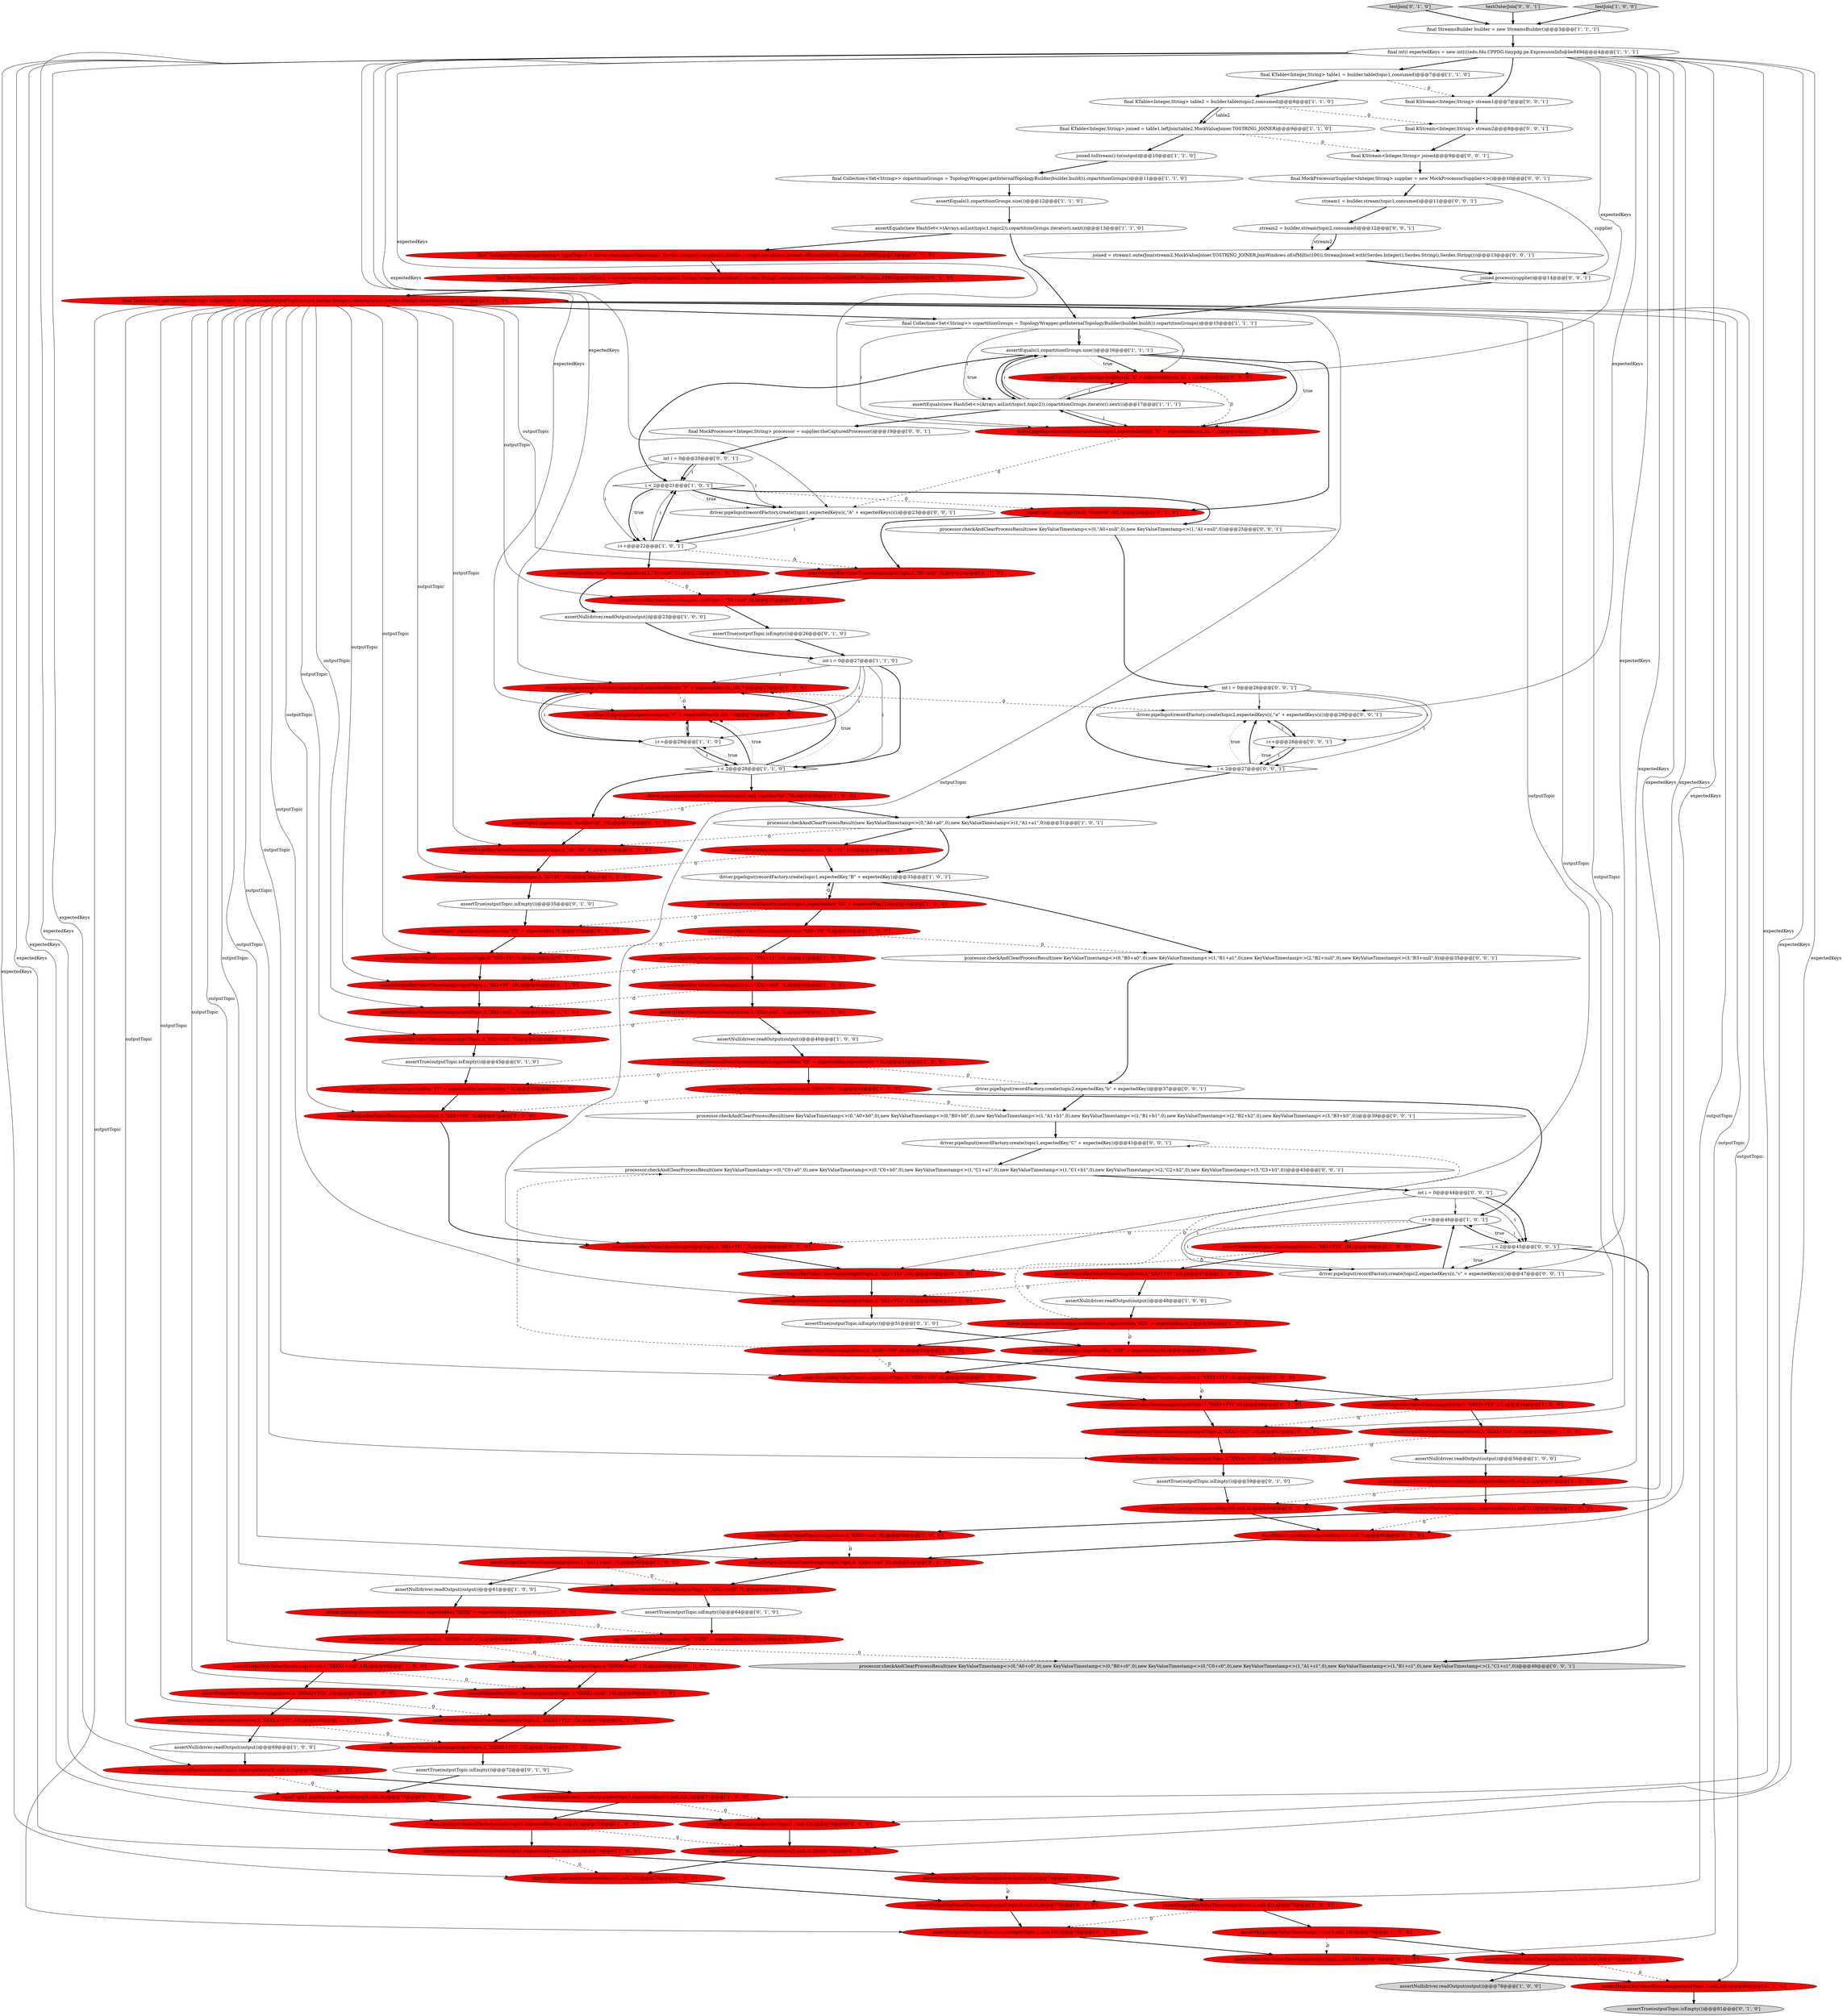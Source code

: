 digraph {
13 [style = filled, label = "final int(( expectedKeys = new int((((edu.fdu.CPPDG.tinypdg.pe.ExpressionInfo@be849d@@@4@@@['1', '1', '1']", fillcolor = white, shape = ellipse image = "AAA0AAABBB1BBB"];
73 [style = filled, label = "assertTrue(outputTopic.isEmpty())@@@26@@@['0', '1', '0']", fillcolor = white, shape = ellipse image = "AAA0AAABBB2BBB"];
122 [style = filled, label = "processor.checkAndClearProcessResult(new KeyValueTimestamp<>(0,\"A0+b0\",0),new KeyValueTimestamp<>(0,\"B0+b0\",0),new KeyValueTimestamp<>(1,\"A1+b1\",0),new KeyValueTimestamp<>(1,\"B1+b1\",0),new KeyValueTimestamp<>(2,\"B2+b2\",0),new KeyValueTimestamp<>(3,\"B3+b3\",0))@@@39@@@['0', '0', '1']", fillcolor = white, shape = ellipse image = "AAA0AAABBB3BBB"];
46 [style = filled, label = "assertOutputKeyValueTimestamp(driver,1,null,42L)@@@75@@@['1', '0', '0']", fillcolor = red, shape = ellipse image = "AAA1AAABBB1BBB"];
133 [style = filled, label = "i < 2@@@27@@@['0', '0', '1']", fillcolor = white, shape = diamond image = "AAA0AAABBB3BBB"];
20 [style = filled, label = "int i = 0@@@27@@@['1', '1', '0']", fillcolor = white, shape = ellipse image = "AAA0AAABBB1BBB"];
58 [style = filled, label = "driver.pipeInput(recordFactory.create(topic1,expectedKeys(3(,null,20L))@@@73@@@['1', '0', '0']", fillcolor = red, shape = ellipse image = "AAA1AAABBB1BBB"];
30 [style = filled, label = "final Collection<Set<String>> copartitionGroups = TopologyWrapper.getInternalTopologyBuilder(builder.build()).copartitionGroups()@@@11@@@['1', '1', '0']", fillcolor = white, shape = ellipse image = "AAA0AAABBB1BBB"];
7 [style = filled, label = "assertNull(driver.readOutput(output))@@@23@@@['1', '0', '0']", fillcolor = white, shape = ellipse image = "AAA0AAABBB1BBB"];
55 [style = filled, label = "driver.pipeInput(recordFactory.create(topic1,expectedKeys(0(,null,0L))@@@70@@@['1', '0', '0']", fillcolor = red, shape = ellipse image = "AAA1AAABBB1BBB"];
98 [style = filled, label = "assertOutputKeyValueTimestamp(outputTopic,2,\"XXX2+YY2\",10L)@@@57@@@['0', '1', '0']", fillcolor = red, shape = ellipse image = "AAA1AAABBB2BBB"];
48 [style = filled, label = "assertOutputKeyValueTimestamp(driver,3,\"XX3+YY3\",15L)@@@47@@@['1', '0', '0']", fillcolor = red, shape = ellipse image = "AAA1AAABBB1BBB"];
72 [style = filled, label = "assertOutputKeyValueTimestamp(outputTopic,3,null,20L)@@@80@@@['0', '1', '0']", fillcolor = red, shape = ellipse image = "AAA1AAABBB2BBB"];
112 [style = filled, label = "inputTopic1.pipeInput(null,\"SomeVal\",42L)@@@23@@@['0', '1', '0']", fillcolor = red, shape = ellipse image = "AAA1AAABBB2BBB"];
117 [style = filled, label = "joined = stream1.outerJoin(stream2,MockValueJoiner.TOSTRING_JOINER,JoinWindows.of(ofMillis(100)),StreamJoined.with(Serdes.Integer(),Serdes.String(),Serdes.String()))@@@13@@@['0', '0', '1']", fillcolor = white, shape = ellipse image = "AAA0AAABBB3BBB"];
6 [style = filled, label = "final KTable<Integer,String> table1 = builder.table(topic1,consumed)@@@7@@@['1', '1', '0']", fillcolor = white, shape = ellipse image = "AAA0AAABBB1BBB"];
123 [style = filled, label = "processor.checkAndClearProcessResult(new KeyValueTimestamp<>(0,\"A0+null\",0),new KeyValueTimestamp<>(1,\"A1+null\",0))@@@25@@@['0', '0', '1']", fillcolor = white, shape = ellipse image = "AAA0AAABBB3BBB"];
125 [style = filled, label = "driver.pipeInput(recordFactory.create(topic1,expectedKeys(i(,\"A\" + expectedKeys(i())@@@23@@@['0', '0', '1']", fillcolor = white, shape = ellipse image = "AAA0AAABBB3BBB"];
53 [style = filled, label = "driver.pipeInput(recordFactory.create(topic1,expectedKey,\"XXX\" + expectedKey,6L))@@@50@@@['1', '0', '0']", fillcolor = red, shape = ellipse image = "AAA1AAABBB1BBB"];
21 [style = filled, label = "final KTable<Integer,String> joined = table1.leftJoin(table2,MockValueJoiner.TOSTRING_JOINER)@@@9@@@['1', '1', '0']", fillcolor = white, shape = ellipse image = "AAA0AAABBB1BBB"];
32 [style = filled, label = "processor.checkAndClearProcessResult(new KeyValueTimestamp<>(0,\"A0+a0\",0),new KeyValueTimestamp<>(1,\"A1+a1\",0))@@@31@@@['1', '0', '1']", fillcolor = white, shape = ellipse image = "AAA0AAABBB1BBB"];
1 [style = filled, label = "i++@@@46@@@['1', '0', '1']", fillcolor = white, shape = ellipse image = "AAA0AAABBB1BBB"];
101 [style = filled, label = "assertTrue(outputTopic.isEmpty())@@@51@@@['0', '1', '0']", fillcolor = white, shape = ellipse image = "AAA0AAABBB2BBB"];
18 [style = filled, label = "joined.toStream().to(output)@@@10@@@['1', '1', '0']", fillcolor = white, shape = ellipse image = "AAA0AAABBB1BBB"];
136 [style = filled, label = "final MockProcessorSupplier<Integer,String> supplier = new MockProcessorSupplier<>()@@@10@@@['0', '0', '1']", fillcolor = white, shape = ellipse image = "AAA0AAABBB3BBB"];
64 [style = filled, label = "assertOutputKeyValueTimestamp(outputTopic,1,\"XXX1+YY1\",6L)@@@56@@@['0', '1', '0']", fillcolor = red, shape = ellipse image = "AAA1AAABBB2BBB"];
37 [style = filled, label = "final Collection<Set<String>> copartitionGroups = TopologyWrapper.getInternalTopologyBuilder(builder.build()).copartitionGroups()@@@15@@@['1', '1', '1']", fillcolor = white, shape = ellipse image = "AAA0AAABBB1BBB"];
138 [style = filled, label = "int i = 0@@@20@@@['0', '0', '1']", fillcolor = white, shape = ellipse image = "AAA0AAABBB3BBB"];
90 [style = filled, label = "assertTrue(outputTopic.isEmpty())@@@72@@@['0', '1', '0']", fillcolor = white, shape = ellipse image = "AAA0AAABBB2BBB"];
104 [style = filled, label = "assertTrue(outputTopic.isEmpty())@@@59@@@['0', '1', '0']", fillcolor = white, shape = ellipse image = "AAA0AAABBB2BBB"];
19 [style = filled, label = "assertOutputKeyValueTimestamp(driver,0,\"XXX0+null\",6L)@@@59@@@['1', '0', '0']", fillcolor = red, shape = ellipse image = "AAA1AAABBB1BBB"];
44 [style = filled, label = "assertOutputKeyValueTimestamp(driver,2,null,10L)@@@76@@@['1', '0', '0']", fillcolor = red, shape = ellipse image = "AAA1AAABBB1BBB"];
8 [style = filled, label = "assertOutputKeyValueTimestamp(driver,3,\"XXXX3+YY3\",15L)@@@68@@@['1', '0', '0']", fillcolor = red, shape = ellipse image = "AAA1AAABBB1BBB"];
135 [style = filled, label = "int i = 0@@@44@@@['0', '0', '1']", fillcolor = white, shape = ellipse image = "AAA0AAABBB3BBB"];
132 [style = filled, label = "final KStream<Integer,String> stream1@@@7@@@['0', '0', '1']", fillcolor = white, shape = ellipse image = "AAA0AAABBB3BBB"];
51 [style = filled, label = "final KTable<Integer,String> table2 = builder.table(topic2,consumed)@@@8@@@['1', '1', '0']", fillcolor = white, shape = ellipse image = "AAA0AAABBB1BBB"];
76 [style = filled, label = "assertOutputKeyValueTimestamp(outputTopic,3,\"XX3+null\",7L)@@@42@@@['0', '1', '0']", fillcolor = red, shape = ellipse image = "AAA1AAABBB2BBB"];
81 [style = filled, label = "assertOutputKeyValueTimestamp(outputTopic,1,\"XX1+Y1\",10L)@@@40@@@['0', '1', '0']", fillcolor = red, shape = ellipse image = "AAA1AAABBB2BBB"];
91 [style = filled, label = "inputTopic1.pipeInput(expectedKeys(2(,null,5L)@@@75@@@['0', '1', '0']", fillcolor = red, shape = ellipse image = "AAA1AAABBB2BBB"];
79 [style = filled, label = "inputTopic1.pipeInput(expectedKey,\"XXX\" + expectedKey,6L)@@@53@@@['0', '1', '0']", fillcolor = red, shape = ellipse image = "AAA1AAABBB2BBB"];
75 [style = filled, label = "inputTopic1.pipeInput(expectedKey,\"XX\" + expectedKey,7L)@@@37@@@['0', '1', '0']", fillcolor = red, shape = ellipse image = "AAA1AAABBB2BBB"];
11 [style = filled, label = "i++@@@22@@@['1', '0', '1']", fillcolor = white, shape = ellipse image = "AAA0AAABBB1BBB"];
127 [style = filled, label = "driver.pipeInput(recordFactory.create(topic1,expectedKey,\"C\" + expectedKey))@@@41@@@['0', '0', '1']", fillcolor = white, shape = ellipse image = "AAA0AAABBB3BBB"];
84 [style = filled, label = "assertOutputKeyValueTimestamp(outputTopic,0,\"X0+Y0\",5L)@@@33@@@['0', '1', '0']", fillcolor = red, shape = ellipse image = "AAA1AAABBB2BBB"];
129 [style = filled, label = "driver.pipeInput(recordFactory.create(topic2,expectedKey,\"b\" + expectedKey))@@@37@@@['0', '0', '1']", fillcolor = white, shape = ellipse image = "AAA0AAABBB3BBB"];
96 [style = filled, label = "assertOutputKeyValueTimestamp(outputTopic,0,\"XXX0+YY0\",6L)@@@55@@@['0', '1', '0']", fillcolor = red, shape = ellipse image = "AAA1AAABBB2BBB"];
89 [style = filled, label = "assertTrue(outputTopic.isEmpty())@@@64@@@['0', '1', '0']", fillcolor = white, shape = ellipse image = "AAA0AAABBB2BBB"];
92 [style = filled, label = "assertOutputKeyValueTimestamp(outputTopic,1,\"X1+Y1\",10L)@@@34@@@['0', '1', '0']", fillcolor = red, shape = ellipse image = "AAA1AAABBB2BBB"];
93 [style = filled, label = "assertOutputKeyValueTimestamp(outputTopic,0,\"XX0+Y0\",7L)@@@39@@@['0', '1', '0']", fillcolor = red, shape = ellipse image = "AAA1AAABBB2BBB"];
40 [style = filled, label = "driver.pipeInput(recordFactory.create(topic1,expectedKey,\"XXXX\" + expectedKey,13L))@@@63@@@['1', '0', '0']", fillcolor = red, shape = ellipse image = "AAA1AAABBB1BBB"];
27 [style = filled, label = "driver.pipeInput(recordFactory.create(topic1,expectedKeys(1(,null,42L))@@@71@@@['1', '0', '0']", fillcolor = red, shape = ellipse image = "AAA1AAABBB1BBB"];
29 [style = filled, label = "driver.pipeInput(recordFactory.create(topic2,expectedKeys(1(,null,7L))@@@58@@@['1', '0', '0']", fillcolor = red, shape = ellipse image = "AAA1AAABBB1BBB"];
78 [style = filled, label = "inputTopic2.pipeInput(expectedKeys(1(,null,7L)@@@61@@@['0', '1', '0']", fillcolor = red, shape = ellipse image = "AAA1AAABBB2BBB"];
23 [style = filled, label = "assertOutputKeyValueTimestamp(driver,3,null,20L)@@@77@@@['1', '0', '0']", fillcolor = red, shape = ellipse image = "AAA1AAABBB1BBB"];
14 [style = filled, label = "assertOutputKeyValueTimestamp(driver,1,\"X1+null\",6L)@@@22@@@['1', '0', '0']", fillcolor = red, shape = ellipse image = "AAA1AAABBB1BBB"];
128 [style = filled, label = "processor.checkAndClearProcessResult(new KeyValueTimestamp<>(0,\"A0+c0\",0),new KeyValueTimestamp<>(0,\"B0+c0\",0),new KeyValueTimestamp<>(0,\"C0+c0\",0),new KeyValueTimestamp<>(1,\"A1+c1\",0),new KeyValueTimestamp<>(1,\"B1+c1\",0),new KeyValueTimestamp<>(1,\"C1+c1\",0))@@@49@@@['0', '0', '1']", fillcolor = lightgray, shape = ellipse image = "AAA0AAABBB3BBB"];
83 [style = filled, label = "assertTrue(outputTopic.isEmpty())@@@35@@@['0', '1', '0']", fillcolor = white, shape = ellipse image = "AAA0AAABBB2BBB"];
9 [style = filled, label = "driver.pipeInput(recordFactory.create(topic2,expectedKeys(i(,\"Y\" + expectedKeys(i(,10L * i))@@@27@@@['1', '0', '0']", fillcolor = red, shape = ellipse image = "AAA1AAABBB1BBB"];
3 [style = filled, label = "final StreamsBuilder builder = new StreamsBuilder()@@@3@@@['1', '1', '1']", fillcolor = white, shape = ellipse image = "AAA0AAABBB1BBB"];
39 [style = filled, label = "assertNull(driver.readOutput(output))@@@48@@@['1', '0', '0']", fillcolor = white, shape = ellipse image = "AAA0AAABBB1BBB"];
70 [style = filled, label = "assertOutputKeyValueTimestamp(outputTopic,3,\"XX3+YY3\",15L)@@@50@@@['0', '1', '0']", fillcolor = red, shape = ellipse image = "AAA1AAABBB2BBB"];
116 [style = filled, label = "final KStream<Integer,String> stream2@@@8@@@['0', '0', '1']", fillcolor = white, shape = ellipse image = "AAA0AAABBB3BBB"];
66 [style = filled, label = "assertOutputKeyValueTimestamp(outputTopic,0,\"X0+null\",5L)@@@24@@@['0', '1', '0']", fillcolor = red, shape = ellipse image = "AAA1AAABBB2BBB"];
82 [style = filled, label = "testJoin['0', '1', '0']", fillcolor = lightgray, shape = diamond image = "AAA0AAABBB2BBB"];
115 [style = filled, label = "final TestInputTopic<Integer,String> inputTopic2 = driver.createInputTopic(topic2,Serdes.Integer().serializer(),Serdes.String().serializer(),Instant.ofEpochMilli(0L),Duration.ZERO)@@@16@@@['0', '1', '0']", fillcolor = red, shape = ellipse image = "AAA1AAABBB2BBB"];
106 [style = filled, label = "inputTopic1.pipeInput(expectedKeys(3(,null,20L)@@@76@@@['0', '1', '0']", fillcolor = red, shape = ellipse image = "AAA1AAABBB2BBB"];
28 [style = filled, label = "driver.pipeInput(recordFactory.create(topic2,expectedKey,\"YY\" + expectedKey,expectedKey * 5L))@@@42@@@['1', '0', '0']", fillcolor = red, shape = ellipse image = "AAA1AAABBB1BBB"];
140 [style = filled, label = "processor.checkAndClearProcessResult(new KeyValueTimestamp<>(0,\"C0+a0\",0),new KeyValueTimestamp<>(0,\"C0+b0\",0),new KeyValueTimestamp<>(1,\"C1+a1\",0),new KeyValueTimestamp<>(1,\"C1+b1\",0),new KeyValueTimestamp<>(2,\"C2+b2\",0),new KeyValueTimestamp<>(3,\"C3+b3\",0))@@@43@@@['0', '0', '1']", fillcolor = white, shape = ellipse image = "AAA0AAABBB3BBB"];
80 [style = filled, label = "assertOutputKeyValueTimestamp(outputTopic,1,\"XXXX1+null\",13L)@@@69@@@['0', '1', '0']", fillcolor = red, shape = ellipse image = "AAA1AAABBB2BBB"];
130 [style = filled, label = "stream1 = builder.stream(topic1,consumed)@@@11@@@['0', '0', '1']", fillcolor = white, shape = ellipse image = "AAA0AAABBB3BBB"];
68 [style = filled, label = "assertOutputKeyValueTimestamp(outputTopic,1,\"X1+null\",6L)@@@25@@@['0', '1', '0']", fillcolor = red, shape = ellipse image = "AAA1AAABBB2BBB"];
85 [style = filled, label = "assertOutputKeyValueTimestamp(outputTopic,0,\"XXXX0+null\",13L)@@@68@@@['0', '1', '0']", fillcolor = red, shape = ellipse image = "AAA1AAABBB2BBB"];
77 [style = filled, label = "inputTopic2.pipeInput(expectedKeys(0(,null,5L)@@@60@@@['0', '1', '0']", fillcolor = red, shape = ellipse image = "AAA1AAABBB2BBB"];
102 [style = filled, label = "inputTopic2.pipeInput(expectedKeys(i(,\"Y\" + expectedKeys(i(,10L * i)@@@30@@@['0', '1', '0']", fillcolor = red, shape = ellipse image = "AAA1AAABBB2BBB"];
4 [style = filled, label = "assertOutputKeyValueTimestamp(driver,0,\"XX0+Y0\",7L)@@@36@@@['1', '0', '0']", fillcolor = red, shape = ellipse image = "AAA1AAABBB1BBB"];
107 [style = filled, label = "assertOutputKeyValueTimestamp(outputTopic,2,\"XX2+YY2\",10L)@@@49@@@['0', '1', '0']", fillcolor = red, shape = ellipse image = "AAA1AAABBB2BBB"];
2 [style = filled, label = "assertOutputKeyValueTimestamp(driver,0,\"XXX0+YY0\",6L)@@@52@@@['1', '0', '0']", fillcolor = red, shape = ellipse image = "AAA1AAABBB1BBB"];
26 [style = filled, label = "assertEquals(1,copartitionGroups.size())@@@16@@@['1', '1', '1']", fillcolor = white, shape = ellipse image = "AAA0AAABBB1BBB"];
60 [style = filled, label = "assertEquals(1,copartitionGroups.size())@@@12@@@['1', '1', '0']", fillcolor = white, shape = ellipse image = "AAA0AAABBB1BBB"];
42 [style = filled, label = "assertOutputKeyValueTimestamp(driver,2,\"XX2+null\",7L)@@@38@@@['1', '0', '0']", fillcolor = red, shape = ellipse image = "AAA1AAABBB1BBB"];
25 [style = filled, label = "assertOutputKeyValueTimestamp(driver,0,\"XX0+YY0\",7L)@@@44@@@['1', '0', '0']", fillcolor = red, shape = ellipse image = "AAA1AAABBB1BBB"];
124 [style = filled, label = "i++@@@28@@@['0', '0', '1']", fillcolor = white, shape = ellipse image = "AAA0AAABBB3BBB"];
119 [style = filled, label = "final MockProcessor<Integer,String> processor = supplier.theCapturedProcessor()@@@19@@@['0', '0', '1']", fillcolor = white, shape = ellipse image = "AAA0AAABBB3BBB"];
139 [style = filled, label = "stream2 = builder.stream(topic2,consumed)@@@12@@@['0', '0', '1']", fillcolor = white, shape = ellipse image = "AAA0AAABBB3BBB"];
99 [style = filled, label = "inputTopic2.pipeInput(expectedKey,\"YY\" + expectedKey,expectedKey * 5L)@@@45@@@['0', '1', '0']", fillcolor = red, shape = ellipse image = "AAA1AAABBB2BBB"];
118 [style = filled, label = "i < 2@@@45@@@['0', '0', '1']", fillcolor = white, shape = diamond image = "AAA0AAABBB3BBB"];
50 [style = filled, label = "driver.pipeInput(recordFactory.create(topic1,expectedKey,\"XX\" + expectedKey,7L))@@@34@@@['1', '0', '0']", fillcolor = red, shape = ellipse image = "AAA1AAABBB1BBB"];
141 [style = filled, label = "driver.pipeInput(recordFactory.create(topic2,expectedKeys(i(,\"a\" + expectedKeys(i())@@@29@@@['0', '0', '1']", fillcolor = white, shape = ellipse image = "AAA0AAABBB3BBB"];
36 [style = filled, label = "assertOutputKeyValueTimestamp(driver,0,\"XXXX0+null\",13L)@@@65@@@['1', '0', '0']", fillcolor = red, shape = ellipse image = "AAA1AAABBB1BBB"];
74 [style = filled, label = "inputTopic1.pipeInput(expectedKey,\"XXXX\" + expectedKey,13L)@@@66@@@['0', '1', '0']", fillcolor = red, shape = ellipse image = "AAA1AAABBB2BBB"];
56 [style = filled, label = "i < 2@@@21@@@['1', '0', '1']", fillcolor = white, shape = diamond image = "AAA0AAABBB1BBB"];
47 [style = filled, label = "assertEquals(new HashSet<>(Arrays.asList(topic1,topic2)),copartitionGroups.iterator().next())@@@13@@@['1', '1', '0']", fillcolor = white, shape = ellipse image = "AAA0AAABBB1BBB"];
120 [style = filled, label = "joined.process(supplier)@@@14@@@['0', '0', '1']", fillcolor = white, shape = ellipse image = "AAA0AAABBB3BBB"];
105 [style = filled, label = "final TestOutputTopic<Integer,String> outputTopic = driver.createOutputTopic(output,Serdes.Integer().deserializer(),Serdes.String().deserializer())@@@17@@@['0', '1', '0']", fillcolor = red, shape = ellipse image = "AAA1AAABBB2BBB"];
43 [style = filled, label = "assertOutputKeyValueTimestamp(driver,3,\"XXX3+YY3\",15L)@@@55@@@['1', '0', '0']", fillcolor = red, shape = ellipse image = "AAA1AAABBB1BBB"];
22 [style = filled, label = "assertNull(driver.readOutput(output))@@@69@@@['1', '0', '0']", fillcolor = white, shape = ellipse image = "AAA0AAABBB1BBB"];
61 [style = filled, label = "driver.pipeInput(recordFactory.create(topic2,null,\"AnotherVal\",73L))@@@29@@@['1', '0', '0']", fillcolor = red, shape = ellipse image = "AAA1AAABBB1BBB"];
65 [style = filled, label = "assertOutputKeyValueTimestamp(outputTopic,3,\"XXX3+YY3\",15L)@@@58@@@['0', '1', '0']", fillcolor = red, shape = ellipse image = "AAA1AAABBB2BBB"];
33 [style = filled, label = "assertOutputKeyValueTimestamp(driver,1,\"X1+Y1\",10L)@@@31@@@['1', '0', '0']", fillcolor = red, shape = ellipse image = "AAA1AAABBB1BBB"];
137 [style = filled, label = "testOuterJoin['0', '0', '1']", fillcolor = lightgray, shape = diamond image = "AAA0AAABBB3BBB"];
86 [style = filled, label = "inputTopic1.pipeInput(expectedKeys(1(,null,42L)@@@74@@@['0', '1', '0']", fillcolor = red, shape = ellipse image = "AAA1AAABBB2BBB"];
88 [style = filled, label = "assertOutputKeyValueTimestamp(outputTopic,2,\"XX2+null\",7L)@@@41@@@['0', '1', '0']", fillcolor = red, shape = ellipse image = "AAA1AAABBB2BBB"];
126 [style = filled, label = "driver.pipeInput(recordFactory.create(topic2,expectedKeys(i(,\"c\" + expectedKeys(i())@@@47@@@['0', '0', '1']", fillcolor = white, shape = ellipse image = "AAA0AAABBB3BBB"];
114 [style = filled, label = "assertOutputKeyValueTimestamp(outputTopic,1,\"XXX1+null\",7L)@@@63@@@['0', '1', '0']", fillcolor = red, shape = ellipse image = "AAA1AAABBB2BBB"];
57 [style = filled, label = "assertNull(driver.readOutput(output))@@@61@@@['1', '0', '0']", fillcolor = white, shape = ellipse image = "AAA0AAABBB1BBB"];
34 [style = filled, label = "assertNull(driver.readOutput(output))@@@56@@@['1', '0', '0']", fillcolor = white, shape = ellipse image = "AAA0AAABBB1BBB"];
38 [style = filled, label = "assertOutputKeyValueTimestamp(driver,2,\"XXXX2+YY2\",13L)@@@67@@@['1', '0', '0']", fillcolor = red, shape = ellipse image = "AAA1AAABBB1BBB"];
52 [style = filled, label = "assertOutputKeyValueTimestamp(driver,3,\"XX3+null\",7L)@@@39@@@['1', '0', '0']", fillcolor = red, shape = ellipse image = "AAA1AAABBB1BBB"];
131 [style = filled, label = "int i = 0@@@26@@@['0', '0', '1']", fillcolor = white, shape = ellipse image = "AAA0AAABBB3BBB"];
121 [style = filled, label = "processor.checkAndClearProcessResult(new KeyValueTimestamp<>(0,\"B0+a0\",0),new KeyValueTimestamp<>(1,\"B1+a1\",0),new KeyValueTimestamp<>(2,\"B2+null\",0),new KeyValueTimestamp<>(3,\"B3+null\",0))@@@35@@@['0', '0', '1']", fillcolor = white, shape = ellipse image = "AAA0AAABBB3BBB"];
54 [style = filled, label = "assertOutputKeyValueTimestamp(driver,2,\"XXX2+YY2\",10L)@@@54@@@['1', '0', '0']", fillcolor = red, shape = ellipse image = "AAA1AAABBB1BBB"];
62 [style = filled, label = "assertOutputKeyValueTimestamp(driver,2,\"XX2+YY2\",10L)@@@46@@@['1', '0', '0']", fillcolor = red, shape = ellipse image = "AAA1AAABBB1BBB"];
95 [style = filled, label = "assertOutputKeyValueTimestamp(outputTopic,0,\"XX0+YY0\",7L)@@@47@@@['0', '1', '0']", fillcolor = red, shape = ellipse image = "AAA1AAABBB2BBB"];
41 [style = filled, label = "assertOutputKeyValueTimestamp(driver,1,\"XXXX1+null\",13L)@@@66@@@['1', '0', '0']", fillcolor = red, shape = ellipse image = "AAA1AAABBB1BBB"];
67 [style = filled, label = "inputTopic1.pipeInput(expectedKeys(i(,\"X\" + expectedKeys(i(,5L + i)@@@21@@@['0', '1', '0']", fillcolor = red, shape = ellipse image = "AAA1AAABBB2BBB"];
134 [style = filled, label = "final KStream<Integer,String> joined@@@9@@@['0', '0', '1']", fillcolor = white, shape = ellipse image = "AAA0AAABBB3BBB"];
5 [style = filled, label = "assertOutputKeyValueTimestamp(driver,1,\"XXX1+null\",7L)@@@60@@@['1', '0', '0']", fillcolor = red, shape = ellipse image = "AAA1AAABBB1BBB"];
17 [style = filled, label = "i < 2@@@28@@@['1', '1', '0']", fillcolor = white, shape = diamond image = "AAA0AAABBB1BBB"];
35 [style = filled, label = "driver.pipeInput(recordFactory.create(topic2,expectedKeys(0(,null,5L))@@@57@@@['1', '0', '0']", fillcolor = red, shape = ellipse image = "AAA1AAABBB1BBB"];
103 [style = filled, label = "inputTopic1.pipeInput(expectedKeys(0(,null,0L)@@@73@@@['0', '1', '0']", fillcolor = red, shape = ellipse image = "AAA1AAABBB2BBB"];
15 [style = filled, label = "driver.pipeInput(recordFactory.create(topic1,expectedKey,\"B\" + expectedKey))@@@33@@@['1', '0', '1']", fillcolor = white, shape = ellipse image = "AAA0AAABBB1BBB"];
24 [style = filled, label = "assertNull(driver.readOutput(output))@@@40@@@['1', '0', '0']", fillcolor = white, shape = ellipse image = "AAA0AAABBB1BBB"];
71 [style = filled, label = "assertOutputKeyValueTimestamp(outputTopic,0,\"XXX0+null\",6L)@@@62@@@['0', '1', '0']", fillcolor = red, shape = ellipse image = "AAA1AAABBB2BBB"];
69 [style = filled, label = "inputTopic2.pipeInput(null,\"AnotherVal\",73L)@@@32@@@['0', '1', '0']", fillcolor = red, shape = ellipse image = "AAA1AAABBB2BBB"];
87 [style = filled, label = "assertTrue(outputTopic.isEmpty())@@@81@@@['0', '1', '0']", fillcolor = lightgray, shape = ellipse image = "AAA0AAABBB2BBB"];
97 [style = filled, label = "assertOutputKeyValueTimestamp(outputTopic,1,\"XX1+YY1\",7L)@@@48@@@['0', '1', '0']", fillcolor = red, shape = ellipse image = "AAA1AAABBB2BBB"];
100 [style = filled, label = "assertTrue(outputTopic.isEmpty())@@@43@@@['0', '1', '0']", fillcolor = white, shape = ellipse image = "AAA0AAABBB2BBB"];
109 [style = filled, label = "assertOutputKeyValueTimestamp(outputTopic,0,null,0L)@@@77@@@['0', '1', '0']", fillcolor = red, shape = ellipse image = "AAA1AAABBB2BBB"];
111 [style = filled, label = "final TestInputTopic<Integer,String> inputTopic1 = driver.createInputTopic(topic1,Serdes.Integer().serializer(),Serdes.String().serializer(),Instant.ofEpochMilli(0L),Duration.ZERO)@@@15@@@['0', '1', '0']", fillcolor = red, shape = ellipse image = "AAA1AAABBB2BBB"];
45 [style = filled, label = "assertEquals(new HashSet<>(Arrays.asList(topic1,topic2)),copartitionGroups.iterator().next())@@@17@@@['1', '1', '1']", fillcolor = white, shape = ellipse image = "AAA0AAABBB1BBB"];
108 [style = filled, label = "assertOutputKeyValueTimestamp(outputTopic,2,\"XXXX2+YY2\",13L)@@@70@@@['0', '1', '0']", fillcolor = red, shape = ellipse image = "AAA1AAABBB2BBB"];
110 [style = filled, label = "assertOutputKeyValueTimestamp(outputTopic,1,null,42L)@@@78@@@['0', '1', '0']", fillcolor = red, shape = ellipse image = "AAA1AAABBB2BBB"];
113 [style = filled, label = "assertOutputKeyValueTimestamp(outputTopic,2,null,10L)@@@79@@@['0', '1', '0']", fillcolor = red, shape = ellipse image = "AAA1AAABBB2BBB"];
31 [style = filled, label = "assertNull(driver.readOutput(output))@@@78@@@['1', '0', '0']", fillcolor = lightgray, shape = ellipse image = "AAA0AAABBB1BBB"];
0 [style = filled, label = "i++@@@29@@@['1', '1', '0']", fillcolor = white, shape = ellipse image = "AAA0AAABBB1BBB"];
63 [style = filled, label = "driver.pipeInput(recordFactory.create(topic1,expectedKeys(i(,\"X\" + expectedKeys(i(,5L + i))@@@18@@@['1', '0', '0']", fillcolor = red, shape = ellipse image = "AAA1AAABBB1BBB"];
10 [style = filled, label = "assertOutputKeyValueTimestamp(driver,1,\"XX1+Y1\",10L)@@@37@@@['1', '0', '0']", fillcolor = red, shape = ellipse image = "AAA1AAABBB1BBB"];
59 [style = filled, label = "assertOutputKeyValueTimestamp(driver,0,null,0L)@@@74@@@['1', '0', '0']", fillcolor = red, shape = ellipse image = "AAA1AAABBB1BBB"];
49 [style = filled, label = "driver.pipeInput(recordFactory.create(topic1,expectedKeys(2(,null,5L))@@@72@@@['1', '0', '0']", fillcolor = red, shape = ellipse image = "AAA1AAABBB1BBB"];
12 [style = filled, label = "assertOutputKeyValueTimestamp(driver,1,\"XXX1+YY1\",6L)@@@53@@@['1', '0', '0']", fillcolor = red, shape = ellipse image = "AAA1AAABBB1BBB"];
94 [style = filled, label = "assertOutputKeyValueTimestamp(outputTopic,3,\"XXXX3+YY3\",15L)@@@71@@@['0', '1', '0']", fillcolor = red, shape = ellipse image = "AAA1AAABBB2BBB"];
16 [style = filled, label = "testJoin['1', '0', '0']", fillcolor = lightgray, shape = diamond image = "AAA0AAABBB1BBB"];
13->67 [style = solid, label="expectedKeys"];
105->94 [style = solid, label="outputTopic"];
136->130 [style = bold, label=""];
105->84 [style = solid, label="outputTopic"];
118->1 [style = dotted, label="true"];
25->1 [style = bold, label=""];
17->102 [style = bold, label=""];
37->63 [style = solid, label="i"];
119->138 [style = bold, label=""];
26->45 [style = dotted, label="true"];
11->14 [style = bold, label=""];
5->114 [style = dashed, label="0"];
17->9 [style = bold, label=""];
45->63 [style = solid, label="i"];
83->75 [style = bold, label=""];
131->133 [style = bold, label=""];
2->140 [style = dashed, label="0"];
13->77 [style = solid, label="expectedKeys"];
105->72 [style = solid, label="outputTopic"];
18->30 [style = bold, label=""];
76->100 [style = bold, label=""];
98->65 [style = bold, label=""];
104->77 [style = bold, label=""];
74->85 [style = bold, label=""];
105->98 [style = solid, label="outputTopic"];
47->37 [style = bold, label=""];
100->99 [style = bold, label=""];
50->75 [style = dashed, label="0"];
1->118 [style = solid, label="i"];
101->79 [style = bold, label=""];
29->78 [style = dashed, label="0"];
26->56 [style = bold, label=""];
27->49 [style = bold, label=""];
21->18 [style = bold, label=""];
48->39 [style = bold, label=""];
68->73 [style = bold, label=""];
120->37 [style = bold, label=""];
105->113 [style = solid, label="outputTopic"];
14->7 [style = bold, label=""];
134->136 [style = bold, label=""];
20->17 [style = solid, label="i"];
103->86 [style = bold, label=""];
52->24 [style = bold, label=""];
138->56 [style = solid, label="i"];
19->5 [style = bold, label=""];
44->23 [style = bold, label=""];
89->74 [style = bold, label=""];
13->86 [style = solid, label="expectedKeys"];
60->47 [style = bold, label=""];
56->11 [style = dotted, label="true"];
117->120 [style = bold, label=""];
41->80 [style = dashed, label="0"];
105->114 [style = solid, label="outputTopic"];
36->128 [style = dashed, label="0"];
125->11 [style = bold, label=""];
105->92 [style = solid, label="outputTopic"];
37->67 [style = solid, label="i"];
130->139 [style = bold, label=""];
118->126 [style = bold, label=""];
131->124 [style = solid, label="i"];
17->69 [style = bold, label=""];
105->71 [style = solid, label="outputTopic"];
28->25 [style = bold, label=""];
78->71 [style = bold, label=""];
136->120 [style = solid, label="supplier"];
1->97 [style = dashed, label="0"];
58->59 [style = bold, label=""];
26->112 [style = bold, label=""];
138->125 [style = solid, label="i"];
13->29 [style = solid, label="expectedKeys"];
0->102 [style = solid, label="i"];
135->118 [style = solid, label="i"];
12->54 [style = bold, label=""];
84->92 [style = bold, label=""];
139->117 [style = solid, label="stream2"];
56->112 [style = dashed, label="0"];
140->135 [style = bold, label=""];
116->134 [style = bold, label=""];
28->129 [style = dashed, label="0"];
16->3 [style = bold, label=""];
24->28 [style = bold, label=""];
26->67 [style = bold, label=""];
105->76 [style = solid, label="outputTopic"];
105->95 [style = solid, label="outputTopic"];
4->121 [style = dashed, label="0"];
64->98 [style = bold, label=""];
61->69 [style = dashed, label="0"];
36->41 [style = bold, label=""];
57->40 [style = bold, label=""];
37->26 [style = bold, label=""];
33->15 [style = bold, label=""];
11->56 [style = bold, label=""];
49->58 [style = bold, label=""];
17->102 [style = dotted, label="true"];
0->17 [style = bold, label=""];
21->134 [style = dashed, label="0"];
25->122 [style = dashed, label="0"];
15->50 [style = bold, label=""];
1->118 [style = bold, label=""];
51->21 [style = bold, label=""];
105->70 [style = solid, label="outputTopic"];
51->116 [style = dashed, label="0"];
13->9 [style = solid, label="expectedKeys"];
11->125 [style = solid, label="i"];
42->88 [style = dashed, label="0"];
56->123 [style = bold, label=""];
65->104 [style = bold, label=""];
59->109 [style = dashed, label="0"];
99->95 [style = bold, label=""];
77->78 [style = bold, label=""];
36->85 [style = dashed, label="0"];
25->95 [style = dashed, label="0"];
8->22 [style = bold, label=""];
105->107 [style = solid, label="outputTopic"];
5->57 [style = bold, label=""];
56->125 [style = bold, label=""];
0->17 [style = solid, label="i"];
124->141 [style = solid, label="i"];
6->132 [style = dashed, label="0"];
94->90 [style = bold, label=""];
105->68 [style = solid, label="outputTopic"];
13->125 [style = solid, label="expectedKeys"];
61->32 [style = bold, label=""];
32->84 [style = dashed, label="0"];
52->76 [style = dashed, label="0"];
127->140 [style = bold, label=""];
48->70 [style = dashed, label="0"];
55->27 [style = bold, label=""];
13->49 [style = solid, label="expectedKeys"];
8->94 [style = dashed, label="0"];
62->48 [style = bold, label=""];
133->32 [style = bold, label=""];
131->133 [style = solid, label="i"];
41->38 [style = bold, label=""];
35->77 [style = dashed, label="0"];
106->109 [style = bold, label=""];
34->35 [style = bold, label=""];
63->67 [style = dashed, label="0"];
45->119 [style = bold, label=""];
43->34 [style = bold, label=""];
1->62 [style = bold, label=""];
67->45 [style = bold, label=""];
135->118 [style = bold, label=""];
55->103 [style = dashed, label="0"];
105->88 [style = solid, label="outputTopic"];
62->107 [style = dashed, label="0"];
59->46 [style = bold, label=""];
63->45 [style = bold, label=""];
85->80 [style = bold, label=""];
86->91 [style = bold, label=""];
56->11 [style = bold, label=""];
46->44 [style = bold, label=""];
4->10 [style = bold, label=""];
23->31 [style = bold, label=""];
138->56 [style = bold, label=""];
51->21 [style = solid, label="table2"];
82->3 [style = bold, label=""];
35->29 [style = bold, label=""];
13->106 [style = solid, label="expectedKeys"];
90->103 [style = bold, label=""];
13->91 [style = solid, label="expectedKeys"];
43->65 [style = dashed, label="0"];
139->117 [style = bold, label=""];
20->102 [style = solid, label="i"];
54->43 [style = bold, label=""];
105->109 [style = solid, label="outputTopic"];
42->52 [style = bold, label=""];
124->133 [style = solid, label="i"];
46->110 [style = dashed, label="0"];
6->51 [style = bold, label=""];
22->55 [style = bold, label=""];
14->68 [style = dashed, label="0"];
13->55 [style = solid, label="expectedKeys"];
105->110 [style = solid, label="outputTopic"];
105->80 [style = solid, label="outputTopic"];
45->67 [style = solid, label="i"];
50->4 [style = bold, label=""];
37->26 [style = solid, label="i"];
105->81 [style = solid, label="outputTopic"];
7->20 [style = bold, label=""];
121->129 [style = bold, label=""];
13->58 [style = solid, label="expectedKeys"];
13->126 [style = solid, label="expectedKeys"];
131->141 [style = solid, label="i"];
53->79 [style = dashed, label="0"];
39->53 [style = bold, label=""];
38->108 [style = dashed, label="0"];
33->92 [style = dashed, label="0"];
32->33 [style = bold, label=""];
80->108 [style = bold, label=""];
105->108 [style = solid, label="outputTopic"];
95->97 [style = bold, label=""];
72->87 [style = bold, label=""];
92->83 [style = bold, label=""];
122->127 [style = bold, label=""];
54->98 [style = dashed, label="0"];
2->96 [style = dashed, label="0"];
12->64 [style = dashed, label="0"];
58->106 [style = dashed, label="0"];
105->66 [style = solid, label="outputTopic"];
29->19 [style = bold, label=""];
26->63 [style = bold, label=""];
40->36 [style = bold, label=""];
141->124 [style = bold, label=""];
126->1 [style = bold, label=""];
135->126 [style = solid, label="i"];
135->1 [style = solid, label="i"];
105->97 [style = solid, label="outputTopic"];
20->0 [style = solid, label="i"];
9->141 [style = dashed, label="0"];
19->71 [style = dashed, label="0"];
105->37 [style = bold, label=""];
96->64 [style = bold, label=""];
105->85 [style = solid, label="outputTopic"];
49->91 [style = dashed, label="0"];
107->70 [style = bold, label=""];
38->8 [style = bold, label=""];
108->94 [style = bold, label=""];
13->103 [style = solid, label="expectedKeys"];
13->6 [style = bold, label=""];
13->63 [style = solid, label="expectedKeys"];
105->93 [style = solid, label="outputTopic"];
133->141 [style = dotted, label="true"];
4->93 [style = dashed, label="0"];
44->113 [style = dashed, label="0"];
105->65 [style = solid, label="outputTopic"];
50->15 [style = dashed, label="0"];
114->89 [style = bold, label=""];
53->127 [style = dashed, label="0"];
69->84 [style = bold, label=""];
138->11 [style = solid, label="i"];
0->9 [style = solid, label="i"];
17->0 [style = dotted, label="true"];
17->61 [style = bold, label=""];
20->17 [style = bold, label=""];
9->0 [style = bold, label=""];
11->56 [style = solid, label="i"];
123->131 [style = bold, label=""];
110->113 [style = bold, label=""];
118->128 [style = bold, label=""];
102->0 [style = bold, label=""];
79->96 [style = bold, label=""];
13->132 [style = bold, label=""];
15->121 [style = bold, label=""];
109->110 [style = bold, label=""];
66->68 [style = bold, label=""];
124->133 [style = bold, label=""];
47->111 [style = bold, label=""];
37->45 [style = solid, label="i"];
56->125 [style = dotted, label="true"];
40->74 [style = dashed, label="0"];
88->76 [style = bold, label=""];
113->72 [style = bold, label=""];
132->116 [style = bold, label=""];
13->78 [style = solid, label="expectedKeys"];
73->20 [style = bold, label=""];
27->86 [style = dashed, label="0"];
13->102 [style = solid, label="expectedKeys"];
93->81 [style = bold, label=""];
112->66 [style = bold, label=""];
63->125 [style = dashed, label="0"];
2->12 [style = bold, label=""];
53->2 [style = bold, label=""];
13->27 [style = solid, label="expectedKeys"];
81->88 [style = bold, label=""];
97->107 [style = bold, label=""];
13->35 [style = solid, label="expectedKeys"];
45->26 [style = solid, label="i"];
9->102 [style = dashed, label="0"];
10->42 [style = bold, label=""];
118->126 [style = dotted, label="true"];
129->122 [style = bold, label=""];
70->101 [style = bold, label=""];
1->126 [style = solid, label="i"];
17->9 [style = dotted, label="true"];
111->115 [style = bold, label=""];
32->15 [style = bold, label=""];
105->64 [style = solid, label="outputTopic"];
75->93 [style = bold, label=""];
3->13 [style = bold, label=""];
91->106 [style = bold, label=""];
23->72 [style = dashed, label="0"];
115->105 [style = bold, label=""];
137->3 [style = bold, label=""];
105->96 [style = solid, label="outputTopic"];
26->63 [style = dotted, label="true"];
45->26 [style = bold, label=""];
26->45 [style = bold, label=""];
133->141 [style = bold, label=""];
26->67 [style = dotted, label="true"];
71->114 [style = bold, label=""];
10->81 [style = dashed, label="0"];
11->66 [style = dashed, label="0"];
20->9 [style = solid, label="i"];
28->99 [style = dashed, label="0"];
133->124 [style = dotted, label="true"];
30->60 [style = bold, label=""];
13->141 [style = solid, label="expectedKeys"];
}

